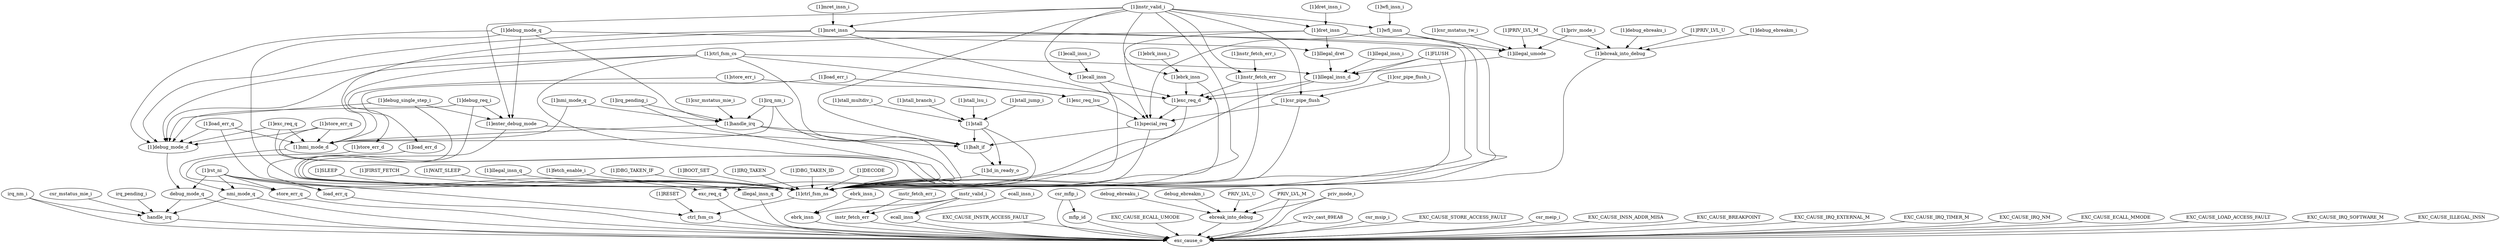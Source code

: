 strict digraph "" {
	"[1]special_req"	 [complexity=10,
		importance=2.35995628799,
		rank=0.235995628799];
	"[1]ctrl_fsm_ns"	 [complexity=3,
		importance=0.758760387005,
		rank=0.252920129002];
	"[1]special_req" -> "[1]ctrl_fsm_ns";
	"[1]halt_if"	 [complexity=7,
		importance=0.781601080186,
		rank=0.111657297169];
	"[1]special_req" -> "[1]halt_if";
	"[1]debug_mode_d"	 [complexity=9,
		importance=0.331483760844,
		rank=0.0368315289827];
	debug_mode_q	 [complexity=7,
		importance=0.324457686067,
		rank=0.0463510980095];
	"[1]debug_mode_d" -> debug_mode_q;
	"[1]dret_insn_i"	 [complexity=36,
		importance=2.40577256104,
		rank=0.0668270155844];
	"[1]dret_insn"	 [complexity=33,
		importance=2.40077494487,
		rank=0.0727507559052];
	"[1]dret_insn_i" -> "[1]dret_insn";
	"[1]ctrl_fsm_cs"	 [complexity=30,
		importance=2.42098185911,
		rank=0.0806993953035];
	"[1]ctrl_fsm_cs" -> "[1]debug_mode_d";
	"[1]exc_req_d"	 [complexity=17,
		importance=2.37089790623,
		rank=0.139464582719];
	"[1]ctrl_fsm_cs" -> "[1]exc_req_d";
	"[1]illegal_insn_d"	 [complexity=24,
		importance=2.3873892362,
		rank=0.0994745515083];
	"[1]ctrl_fsm_cs" -> "[1]illegal_insn_d";
	"[1]nmi_mode_d"	 [complexity=9,
		importance=0.332355460622,
		rank=0.0369283845135];
	"[1]ctrl_fsm_cs" -> "[1]nmi_mode_d";
	"[1]ctrl_fsm_cs" -> "[1]ctrl_fsm_ns";
	"[1]ctrl_fsm_cs" -> "[1]halt_if";
	"[1]instr_valid_i"	 [complexity=27,
		importance=2.38355836599,
		rank=0.0882799394811];
	"[1]instr_fetch_err"	 [complexity=24,
		importance=2.37856074982,
		rank=0.0991066979093];
	"[1]instr_valid_i" -> "[1]instr_fetch_err";
	"[1]instr_valid_i" -> "[1]dret_insn";
	"[1]ecall_insn"	 [complexity=24,
		importance=2.37856074982,
		rank=0.0991066979093];
	"[1]instr_valid_i" -> "[1]ecall_insn";
	"[1]enter_debug_mode"	 [complexity=12,
		importance=3.13204244046,
		rank=0.261003536705];
	"[1]instr_valid_i" -> "[1]enter_debug_mode";
	"[1]mret_insn"	 [complexity=36,
		importance=2.40549129365,
		rank=0.0668192026014];
	"[1]instr_valid_i" -> "[1]mret_insn";
	"[1]wfi_insn"	 [complexity=36,
		importance=2.40549129365,
		rank=0.0668192026014];
	"[1]instr_valid_i" -> "[1]wfi_insn";
	"[1]instr_valid_i" -> "[1]ctrl_fsm_ns";
	"[1]csr_pipe_flush"	 [complexity=17,
		importance=2.36761913159,
		rank=0.139271713623];
	"[1]instr_valid_i" -> "[1]csr_pipe_flush";
	"[1]ebrk_insn"	 [complexity=24,
		importance=2.37856074982,
		rank=0.0991066979093];
	"[1]instr_valid_i" -> "[1]ebrk_insn";
	"[1]instr_valid_i" -> "[1]halt_if";
	"[1]instr_fetch_err" -> "[1]exc_req_d";
	"[1]instr_fetch_err" -> "[1]ctrl_fsm_ns";
	"[1]debug_mode_q"	 [complexity=33,
		importance=2.40197989375,
		rank=0.0727872695075];
	"[1]debug_mode_q" -> "[1]debug_mode_d";
	"[1]debug_mode_q" -> "[1]enter_debug_mode";
	"[1]illegal_dret"	 [complexity=30,
		importance=2.39311210128,
		rank=0.0797704033759];
	"[1]debug_mode_q" -> "[1]illegal_dret";
	"[1]handle_irq"	 [complexity=12,
		importance=2.3541651047,
		rank=0.196180425392];
	"[1]debug_mode_q" -> "[1]handle_irq";
	"[1]debug_mode_q" -> "[1]ctrl_fsm_ns";
	"[1]stall_jump_i"	 [complexity=17,
		importance=2.36479307575,
		rank=0.139105475044];
	"[1]stall"	 [complexity=12,
		importance=2.35979545958,
		rank=0.196649621632];
	"[1]stall_jump_i" -> "[1]stall";
	instr_fetch_err	 [complexity=1,
		importance=0.375136478941,
		rank=0.375136478941];
	exc_cause_o	 [complexity=0,
		importance=0.0612456058911,
		rank=0.0];
	instr_fetch_err -> exc_cause_o;
	"[1]SLEEP"	 [complexity=5,
		importance=0.763758003171,
		rank=0.152751600634];
	"[1]SLEEP" -> "[1]ctrl_fsm_ns";
	"[1]FIRST_FETCH"	 [complexity=7,
		importance=1.52251839018,
		rank=0.217502627168];
	"[1]FIRST_FETCH" -> "[1]ctrl_fsm_ns";
	"[1]exc_req_q"	 [complexity=6,
		importance=2.28437103257,
		rank=0.380728505428];
	"[1]exc_req_q" -> "[1]debug_mode_d";
	"[1]exc_req_q" -> "[1]nmi_mode_d";
	"[1]exc_req_q" -> "[1]ctrl_fsm_ns";
	"[1]debug_req_i"	 [complexity=17,
		importance=3.13704005662,
		rank=0.184531768037];
	"[1]debug_req_i" -> "[1]debug_mode_d";
	"[1]debug_req_i" -> "[1]enter_debug_mode";
	"[1]debug_req_i" -> "[1]ctrl_fsm_ns";
	EXC_CAUSE_INSTR_ACCESS_FAULT	 [complexity=2,
		importance=0.0662432220578,
		rank=0.0331216110289];
	EXC_CAUSE_INSTR_ACCESS_FAULT -> exc_cause_o;
	"[1]exc_req_d" -> "[1]special_req";
	exc_req_q	 [complexity=3,
		importance=0.375563506898,
		rank=0.125187835633];
	"[1]exc_req_d" -> exc_req_q;
	csr_mfip_i	 [complexity=18,
		importance=9.2754434519,
		rank=0.515302413995];
	mfip_id	 [complexity=3,
		importance=0.0686699691536,
		rank=0.0228899897179];
	csr_mfip_i -> mfip_id;
	csr_mfip_i -> exc_cause_o;
	EXC_CAUSE_ECALL_UMODE	 [complexity=5,
		importance=0.0662432220578,
		rank=0.0132486444116];
	EXC_CAUSE_ECALL_UMODE -> exc_cause_o;
	"[1]ebrk_insn_i"	 [complexity=27,
		importance=2.38355836599,
		rank=0.0882799394811];
	"[1]ebrk_insn_i" -> "[1]ebrk_insn";
	handle_irq	 [complexity=1,
		importance=0.315589893598,
		rank=0.315589893598];
	debug_mode_q -> handle_irq;
	debug_mode_q -> exc_cause_o;
	ebrk_insn	 [complexity=1,
		importance=0.191399661268,
		rank=0.191399661268];
	ebrk_insn -> exc_cause_o;
	"[1]stall_multdiv_i"	 [complexity=17,
		importance=2.36479307575,
		rank=0.139105475044];
	"[1]stall_multdiv_i" -> "[1]stall";
	ebrk_insn_i	 [complexity=4,
		importance=0.196397277434,
		rank=0.0490993193586];
	ebrk_insn_i -> ebrk_insn;
	PRIV_LVL_U	 [complexity=9,
		importance=0.0804025575072,
		rank=0.0089336175008];
	ebreak_into_debug	 [complexity=2,
		importance=0.0754049413405,
		rank=0.0377024706703];
	PRIV_LVL_U -> ebreak_into_debug;
	nmi_mode_q	 [complexity=7,
		importance=0.32474806849,
		rank=0.0463925812128];
	nmi_mode_q -> handle_irq;
	nmi_mode_q -> exc_cause_o;
	"[1]RESET"	 [complexity=3,
		importance=0.712291903877,
		rank=0.237430634626];
	ctrl_fsm_cs	 [complexity=1,
		importance=0.70729428771,
		rank=0.70729428771];
	"[1]RESET" -> ctrl_fsm_cs;
	"[1]csr_mstatus_tw_i"	 [complexity=36,
		importance=2.40282606622,
		rank=0.0667451685062];
	"[1]illegal_umode"	 [complexity=30,
		importance=2.39782845006,
		rank=0.0799276150019];
	"[1]csr_mstatus_tw_i" -> "[1]illegal_umode";
	"[1]dret_insn" -> "[1]special_req";
	"[1]dret_insn" -> "[1]debug_mode_d";
	"[1]dret_insn" -> "[1]illegal_dret";
	"[1]dret_insn" -> "[1]ctrl_fsm_ns";
	"[1]ecall_insn" -> "[1]exc_req_d";
	"[1]ecall_insn" -> "[1]ctrl_fsm_ns";
	"[1]enter_debug_mode" -> "[1]ctrl_fsm_ns";
	"[1]enter_debug_mode" -> "[1]halt_if";
	"[1]WAIT_SLEEP"	 [complexity=5,
		importance=0.763758003171,
		rank=0.152751600634];
	"[1]WAIT_SLEEP" -> "[1]ctrl_fsm_ns";
	"[1]illegal_insn_d" -> "[1]exc_req_d";
	illegal_insn_q	 [complexity=1,
		importance=0.315705532171,
		rank=0.315705532171];
	"[1]illegal_insn_d" -> illegal_insn_q;
	sv2v_cast_89EA8	 [complexity=3,
		importance=0.0662432220578,
		rank=0.0220810740193];
	sv2v_cast_89EA8 -> exc_cause_o;
	"[1]illegal_insn_i"	 [complexity=30,
		importance=2.39238685236,
		rank=0.0797462284122];
	"[1]illegal_insn_i" -> "[1]illegal_insn_d";
	"[1]mret_insn" -> "[1]special_req";
	"[1]mret_insn" -> "[1]debug_mode_d";
	"[1]mret_insn" -> "[1]nmi_mode_d";
	"[1]mret_insn" -> "[1]ctrl_fsm_ns";
	"[1]mret_insn" -> "[1]illegal_umode";
	"[1]illegal_insn_q"	 [complexity=4,
		importance=0.76823788972,
		rank=0.19205947243];
	"[1]illegal_insn_q" -> "[1]ctrl_fsm_ns";
	mfip_id -> exc_cause_o;
	irq_nm_i	 [complexity=7,
		importance=0.320587509765,
		rank=0.0457982156807];
	irq_nm_i -> handle_irq;
	irq_nm_i -> exc_cause_o;
	"[1]store_err_q"	 [complexity=6,
		importance=2.28475916962,
		rank=0.380793194936];
	"[1]store_err_q" -> "[1]debug_mode_d";
	"[1]store_err_q" -> "[1]nmi_mode_d";
	"[1]store_err_q" -> "[1]ctrl_fsm_ns";
	debug_ebreaku_i	 [complexity=9,
		importance=0.0804025575072,
		rank=0.0089336175008];
	debug_ebreaku_i -> ebreak_into_debug;
	"[1]store_err_i"	 [complexity=20,
		importance=2.37245017104,
		rank=0.118622508552];
	"[1]store_err_d"	 [complexity=6,
		importance=0.504689797256,
		rank=0.0841149662094];
	"[1]store_err_i" -> "[1]store_err_d";
	"[1]exc_req_lsu"	 [complexity=17,
		importance=2.36745255487,
		rank=0.139261914993];
	"[1]store_err_i" -> "[1]exc_req_lsu";
	PRIV_LVL_M	 [complexity=9,
		importance=0.0804025575072,
		rank=0.0089336175008];
	PRIV_LVL_M -> ebreak_into_debug;
	PRIV_LVL_M -> exc_cause_o;
	store_err_q	 [complexity=4,
		importance=0.498442855733,
		rank=0.124610713933];
	"[1]store_err_d" -> store_err_q;
	"[1]fetch_enable_i"	 [complexity=4,
		importance=0.763758003171,
		rank=0.190939500793];
	"[1]fetch_enable_i" -> "[1]ctrl_fsm_ns";
	csr_msip_i	 [complexity=1,
		importance=0.127488827949,
		rank=0.127488827949];
	csr_msip_i -> exc_cause_o;
	instr_valid_i	 [complexity=4,
		importance=0.257642883325,
		rank=0.0644107208314];
	instr_valid_i -> instr_fetch_err;
	instr_valid_i -> ebrk_insn;
	ecall_insn	 [complexity=1,
		importance=0.252645267159,
		rank=0.252645267159];
	instr_valid_i -> ecall_insn;
	EXC_CAUSE_STORE_ACCESS_FAULT	 [complexity=2,
		importance=0.0662432220578,
		rank=0.0331216110289];
	EXC_CAUSE_STORE_ACCESS_FAULT -> exc_cause_o;
	"[1]stall_branch_i"	 [complexity=17,
		importance=2.36479307575,
		rank=0.139105475044];
	"[1]stall_branch_i" -> "[1]stall";
	csr_meip_i	 [complexity=1,
		importance=0.18873443384,
		rank=0.18873443384];
	csr_meip_i -> exc_cause_o;
	"[1]mret_insn_i"	 [complexity=39,
		importance=2.41048890982,
		rank=0.061807407944];
	"[1]mret_insn_i" -> "[1]mret_insn";
	"[1]nmi_mode_d" -> nmi_mode_q;
	"[1]wfi_insn_i"	 [complexity=39,
		importance=2.41048890982,
		rank=0.061807407944];
	"[1]wfi_insn_i" -> "[1]wfi_insn";
	"[1]ebreak_into_debug"	 [complexity=5,
		importance=0.772919722454,
		rank=0.154583944491];
	"[1]ebreak_into_debug" -> "[1]ctrl_fsm_ns";
	"[1]csr_mstatus_mie_i"	 [complexity=18,
		importance=2.35916272087,
		rank=0.131064595604];
	"[1]csr_mstatus_mie_i" -> "[1]handle_irq";
	ecall_insn -> exc_cause_o;
	"[1]nmi_mode_q"	 [complexity=18,
		importance=2.36332327959,
		rank=0.131295737755];
	"[1]nmi_mode_q" -> "[1]nmi_mode_d";
	"[1]nmi_mode_q" -> "[1]handle_irq";
	EXC_CAUSE_INSN_ADDR_MISA	 [complexity=2,
		importance=0.0662432220578,
		rank=0.0331216110289];
	EXC_CAUSE_INSN_ADDR_MISA -> exc_cause_o;
	"[1]ecall_insn_i"	 [complexity=27,
		importance=2.38355836599,
		rank=0.0882799394811];
	"[1]ecall_insn_i" -> "[1]ecall_insn";
	"[1]debug_ebreaku_i"	 [complexity=12,
		importance=0.777917338621,
		rank=0.0648264448851];
	"[1]debug_ebreaku_i" -> "[1]ebreak_into_debug";
	"[1]PRIV_LVL_U"	 [complexity=12,
		importance=0.777917338621,
		rank=0.0648264448851];
	"[1]PRIV_LVL_U" -> "[1]ebreak_into_debug";
	"[1]id_in_ready_o"	 [complexity=4,
		importance=0.768076788497,
		rank=0.192019197124];
	"[1]id_in_ready_o" -> "[1]ctrl_fsm_ns";
	EXC_CAUSE_BREAKPOINT	 [complexity=2,
		importance=0.0662432220578,
		rank=0.0331216110289];
	EXC_CAUSE_BREAKPOINT -> exc_cause_o;
	"[1]illegal_dret" -> "[1]illegal_insn_d";
	"[1]PRIV_LVL_M"	 [complexity=12,
		importance=0.777917338621,
		rank=0.0648264448851];
	"[1]PRIV_LVL_M" -> "[1]ebreak_into_debug";
	"[1]PRIV_LVL_M" -> "[1]illegal_umode";
	"[1]irq_nm_i"	 [complexity=18,
		importance=2.35916272087,
		rank=0.131064595604];
	"[1]irq_nm_i" -> "[1]nmi_mode_d";
	"[1]irq_nm_i" -> "[1]handle_irq";
	"[1]irq_nm_i" -> "[1]ctrl_fsm_ns";
	"[1]debug_single_step_i"	 [complexity=17,
		importance=3.13704005662,
		rank=0.184531768037];
	"[1]debug_single_step_i" -> "[1]debug_mode_d";
	"[1]debug_single_step_i" -> "[1]enter_debug_mode";
	"[1]debug_single_step_i" -> "[1]ctrl_fsm_ns";
	"[1]handle_irq" -> "[1]nmi_mode_d";
	"[1]handle_irq" -> "[1]ctrl_fsm_ns";
	"[1]handle_irq" -> "[1]halt_if";
	"[1]csr_pipe_flush_i"	 [complexity=20,
		importance=2.37261674775,
		rank=0.118630837388];
	"[1]csr_pipe_flush_i" -> "[1]csr_pipe_flush";
	"[1]irq_pending_i"	 [complexity=18,
		importance=2.35916272087,
		rank=0.131064595604];
	"[1]irq_pending_i" -> "[1]handle_irq";
	"[1]irq_pending_i" -> "[1]ctrl_fsm_ns";
	"[1]instr_fetch_err_i"	 [complexity=27,
		importance=2.38355836599,
		rank=0.0882799394811];
	"[1]instr_fetch_err_i" -> "[1]instr_fetch_err";
	csr_mstatus_mie_i	 [complexity=7,
		importance=0.320587509765,
		rank=0.0457982156807];
	csr_mstatus_mie_i -> handle_irq;
	"[1]DBG_TAKEN_IF"	 [complexity=9,
		importance=2.28127877718,
		rank=0.253475419687];
	"[1]DBG_TAKEN_IF" -> "[1]ctrl_fsm_ns";
	store_err_q -> exc_cause_o;
	EXC_CAUSE_IRQ_EXTERNAL_M	 [complexity=2,
		importance=0.0662432220578,
		rank=0.0331216110289];
	EXC_CAUSE_IRQ_EXTERNAL_M -> exc_cause_o;
	"[1]BOOT_SET"	 [complexity=5,
		importance=0.763758003171,
		rank=0.152751600634];
	"[1]BOOT_SET" -> "[1]ctrl_fsm_ns";
	"[1]IRQ_TAKEN"	 [complexity=9,
		importance=2.28127877718,
		rank=0.253475419687];
	"[1]IRQ_TAKEN" -> "[1]ctrl_fsm_ns";
	EXC_CAUSE_IRQ_TIMER_M	 [complexity=2,
		importance=0.0662432220578,
		rank=0.0331216110289];
	EXC_CAUSE_IRQ_TIMER_M -> exc_cause_o;
	illegal_insn_q -> exc_cause_o;
	"[1]wfi_insn" -> "[1]special_req";
	"[1]wfi_insn" -> "[1]ctrl_fsm_ns";
	"[1]wfi_insn" -> "[1]illegal_umode";
	ebreak_into_debug -> exc_cause_o;
	"[1]ctrl_fsm_ns" -> ctrl_fsm_cs;
	"[1]rst_ni"	 [complexity=4,
		importance=0.756900904068,
		rank=0.189225226017];
	"[1]rst_ni" -> debug_mode_q;
	"[1]rst_ni" -> nmi_mode_q;
	"[1]rst_ni" -> store_err_q;
	"[1]rst_ni" -> illegal_insn_q;
	"[1]rst_ni" -> exc_req_q;
	"[1]rst_ni" -> ctrl_fsm_cs;
	load_err_q	 [complexity=3,
		importance=0.375951643951,
		rank=0.12531721465];
	"[1]rst_ni" -> load_err_q;
	"[1]FLUSH"	 [complexity=30,
		importance=2.39238685236,
		rank=0.0797462284122];
	"[1]FLUSH" -> "[1]exc_req_d";
	"[1]FLUSH" -> "[1]illegal_insn_d";
	"[1]FLUSH" -> "[1]ctrl_fsm_ns";
	"[1]illegal_umode" -> "[1]illegal_insn_d";
	"[1]load_err_q"	 [complexity=6,
		importance=2.28475916962,
		rank=0.380793194936];
	"[1]load_err_q" -> "[1]debug_mode_d";
	"[1]load_err_q" -> "[1]nmi_mode_d";
	"[1]load_err_q" -> "[1]ctrl_fsm_ns";
	"[1]load_err_i"	 [complexity=7,
		importance=0.387196201641,
		rank=0.0553137430915];
	"[1]load_err_d"	 [complexity=5,
		importance=0.382198585474,
		rank=0.0764397170948];
	"[1]load_err_i" -> "[1]load_err_d";
	"[1]load_err_i" -> "[1]exc_req_lsu";
	"[1]csr_pipe_flush" -> "[1]special_req";
	"[1]csr_pipe_flush" -> "[1]ctrl_fsm_ns";
	"[1]load_err_d" -> load_err_q;
	irq_pending_i	 [complexity=7,
		importance=0.320587509765,
		rank=0.0457982156807];
	irq_pending_i -> handle_irq;
	"[1]DBG_TAKEN_ID"	 [complexity=5,
		importance=0.763758003171,
		rank=0.152751600634];
	"[1]DBG_TAKEN_ID" -> "[1]ctrl_fsm_ns";
	handle_irq -> exc_cause_o;
	"[1]ebrk_insn" -> "[1]exc_req_d";
	"[1]ebrk_insn" -> "[1]ctrl_fsm_ns";
	"[1]DECODE"	 [complexity=13,
		importance=7.59260148622,
		rank=0.58404626817];
	"[1]DECODE" -> "[1]ctrl_fsm_ns";
	"[1]halt_if" -> "[1]id_in_ready_o";
	EXC_CAUSE_IRQ_NM	 [complexity=2,
		importance=0.0662432220578,
		rank=0.0331216110289];
	EXC_CAUSE_IRQ_NM -> exc_cause_o;
	EXC_CAUSE_ECALL_MMODE	 [complexity=5,
		importance=0.0662432220578,
		rank=0.0132486444116];
	EXC_CAUSE_ECALL_MMODE -> exc_cause_o;
	debug_ebreakm_i	 [complexity=9,
		importance=0.0804025575072,
		rank=0.0089336175008];
	debug_ebreakm_i -> ebreak_into_debug;
	EXC_CAUSE_LOAD_ACCESS_FAULT	 [complexity=2,
		importance=0.0662432220578,
		rank=0.0331216110289];
	EXC_CAUSE_LOAD_ACCESS_FAULT -> exc_cause_o;
	ecall_insn_i	 [complexity=4,
		importance=0.257642883325,
		rank=0.0644107208314];
	ecall_insn_i -> ecall_insn;
	exc_req_q -> exc_cause_o;
	"[1]stall" -> "[1]id_in_ready_o";
	"[1]stall" -> "[1]ctrl_fsm_ns";
	"[1]stall" -> "[1]halt_if";
	"[1]priv_mode_i"	 [complexity=12,
		importance=0.777917338621,
		rank=0.0648264448851];
	"[1]priv_mode_i" -> "[1]ebreak_into_debug";
	"[1]priv_mode_i" -> "[1]illegal_umode";
	instr_fetch_err_i	 [complexity=4,
		importance=0.380134095108,
		rank=0.0950335237769];
	instr_fetch_err_i -> instr_fetch_err;
	ctrl_fsm_cs -> exc_cause_o;
	"[1]stall_lsu_i"	 [complexity=17,
		importance=2.36479307575,
		rank=0.139105475044];
	"[1]stall_lsu_i" -> "[1]stall";
	"[1]debug_ebreakm_i"	 [complexity=12,
		importance=0.777917338621,
		rank=0.0648264448851];
	"[1]debug_ebreakm_i" -> "[1]ebreak_into_debug";
	EXC_CAUSE_IRQ_SOFTWARE_M	 [complexity=2,
		importance=0.0662432220578,
		rank=0.0331216110289];
	EXC_CAUSE_IRQ_SOFTWARE_M -> exc_cause_o;
	load_err_q -> exc_cause_o;
	priv_mode_i	 [complexity=9,
		importance=0.0804025575072,
		rank=0.0089336175008];
	priv_mode_i -> ebreak_into_debug;
	priv_mode_i -> exc_cause_o;
	EXC_CAUSE_ILLEGAL_INSN	 [complexity=2,
		importance=0.0662432220578,
		rank=0.0331216110289];
	EXC_CAUSE_ILLEGAL_INSN -> exc_cause_o;
	"[1]exc_req_lsu" -> "[1]special_req";
}
